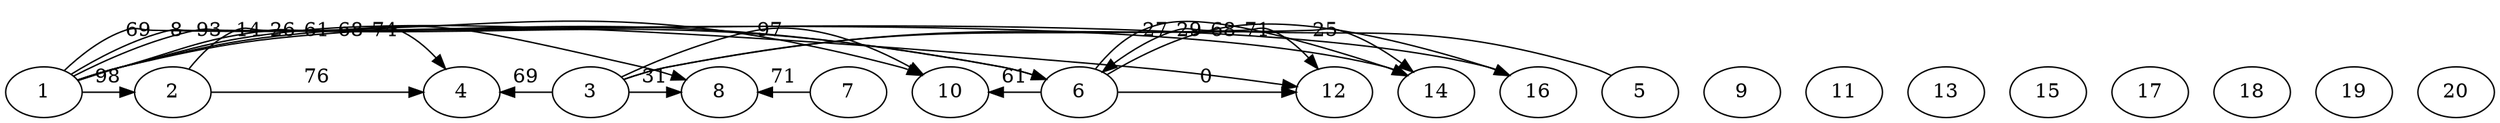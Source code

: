 // The Round Graph
digraph "3_Gilbert_pri" {
	1 [label=1]
	2 [label=2]
	3 [label=3]
	4 [label=4]
	5 [label=5]
	6 [label=6]
	7 [label=7]
	8 [label=8]
	9 [label=9]
	10 [label=10]
	11 [label=11]
	12 [label=12]
	13 [label=13]
	14 [label=14]
	15 [label=15]
	16 [label=16]
	17 [label=17]
	18 [label=18]
	19 [label=19]
	20 [label=20]
	1 -> 2 [label=98 constraint=false]
	1 -> 4 [label=74 constraint=false]
	1 -> 6 [label=69 constraint=false]
	1 -> 8 [label=68 constraint=false]
	1 -> 10 [label=8 constraint=false]
	1 -> 12 [label=61 constraint=false]
	1 -> 14 [label=93 constraint=false]
	1 -> 16 [label=26 constraint=false]
	2 -> 4 [label=76 constraint=false]
	2 -> 6 [label=14 constraint=false]
	3 -> 4 [label=69 constraint=false]
	3 -> 8 [label=31 constraint=false]
	3 -> 10 [label=97 constraint=false]
	3 -> 12 [label=71 constraint=false]
	3 -> 14 [label=25 constraint=false]
	5 -> 6 [label=29 constraint=false]
	6 -> 10 [label=61 constraint=false]
	6 -> 12 [label=0 constraint=false]
	6 -> 14 [label=27 constraint=false]
	6 -> 16 [label=68 constraint=false]
	7 -> 8 [label=71 constraint=false]
}
